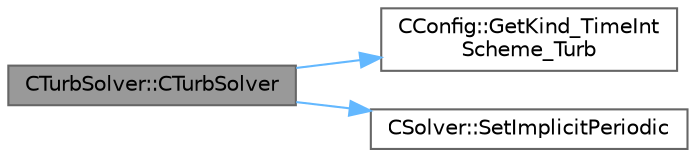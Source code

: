 digraph "CTurbSolver::CTurbSolver"
{
 // LATEX_PDF_SIZE
  bgcolor="transparent";
  edge [fontname=Helvetica,fontsize=10,labelfontname=Helvetica,labelfontsize=10];
  node [fontname=Helvetica,fontsize=10,shape=box,height=0.2,width=0.4];
  rankdir="LR";
  Node1 [id="Node000001",label="CTurbSolver::CTurbSolver",height=0.2,width=0.4,color="gray40", fillcolor="grey60", style="filled", fontcolor="black",tooltip="Constructor of the class."];
  Node1 -> Node2 [id="edge1_Node000001_Node000002",color="steelblue1",style="solid",tooltip=" "];
  Node2 [id="Node000002",label="CConfig::GetKind_TimeInt\lScheme_Turb",height=0.2,width=0.4,color="grey40", fillcolor="white", style="filled",URL="$classCConfig.html#a2b16df51148d429785959ce4ea250670",tooltip="Get the kind of integration scheme (implicit) for the turbulence equations."];
  Node1 -> Node3 [id="edge2_Node000001_Node000003",color="steelblue1",style="solid",tooltip=" "];
  Node3 [id="Node000003",label="CSolver::SetImplicitPeriodic",height=0.2,width=0.4,color="grey40", fillcolor="white", style="filled",URL="$classCSolver.html#a5a5dbf39dd6952dd17c8c6042edb2305",tooltip="Routine that sets the flag controlling implicit treatment for periodic BCs."];
}
